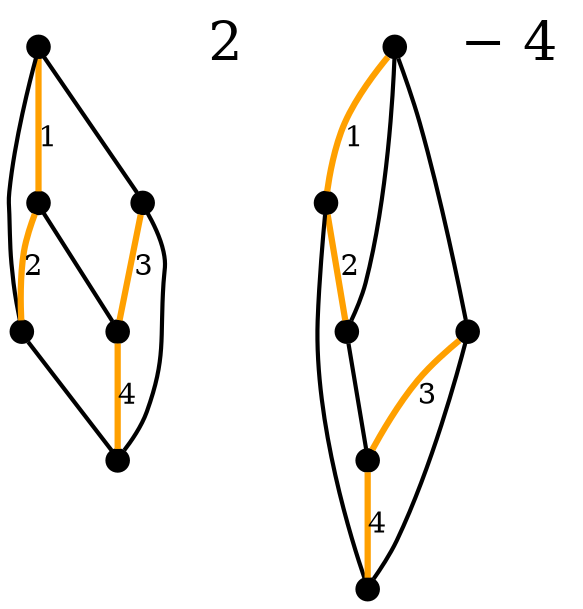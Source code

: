 graph  {
0 [pos="-200,100", shape=point, width="0.15pt"];
1 [pos="-100,0", shape=point, width="0.15pt"];
2 [pos="-200,-100", shape=point, width="0.15pt"];
3 [pos="200,100", shape=point, width="0.15pt"];
4 [pos="100,0", shape=point, width="0.15pt"];
5 [pos="199,-100", shape=point, width="0.15pt"];
6 [fontsize="26pt", label="  2", pos="-250,0", shape=plaintext];
7 [pos="400,100", shape=point, width="0.15pt"];
8 [pos="500,0", shape=point, width="0.15pt"];
9 [pos="400,-100", shape=point, width="0.15pt"];
10 [pos="800,100", shape=point, width="0.15pt"];
11 [pos="700,0", shape=point, width="0.15pt"];
12 [pos="800,-100", shape=point, width="0.15pt"];
"1coef" [fontsize="26pt", label="− 4", pos="300,0", shape=plaintext];
0 -- 1  [color="#ffa000", forest=True, key=0, label=1, order=1, penwidth=3];
0 -- 2  [forest=False, key=0, order="-1", penwidth="2.0"];
0 -- 3  [forest=False, key=0, order="-1", penwidth="2.0"];
1 -- 2  [color="#ffa000", forest=True, key=0, label=2, order=2, penwidth=3];
1 -- 4  [forest=False, key=0, order="-1", penwidth="2.0"];
2 -- 5  [forest=False, key=0, order="-1", penwidth="2.0"];
3 -- 4  [color="#ffa000", forest=True, key=0, label=3, order=3, penwidth=3];
3 -- 5  [forest=False, key=0, order="-1", penwidth="2.0"];
4 -- 5  [color="#ffa000", forest=True, key=0, label=4, order=4, penwidth=3];
7 -- 8  [color="#ffa000", forest=True, key=0, label=1, order=1, penwidth=3];
7 -- 9  [forest=False, key=0, order="-1", penwidth="2.0"];
7 -- 10  [forest=False, key=0, order="-1", penwidth="2.0"];
8 -- 9  [color="#ffa000", forest=True, key=0, label=2, order=2, penwidth=3];
8 -- 12  [forest=False, key=0, order="-1", penwidth="2.0"];
9 -- 11  [forest=False, key=0, order="-1", penwidth="2.0"];
10 -- 11  [color="#ffa000", forest=True, key=0, label=3, order=3, penwidth=3];
10 -- 12  [forest=False, key=0, order="-1", penwidth="2.0"];
11 -- 12  [color="#ffa000", forest=True, key=0, label=4, order=4, penwidth=3];
}
